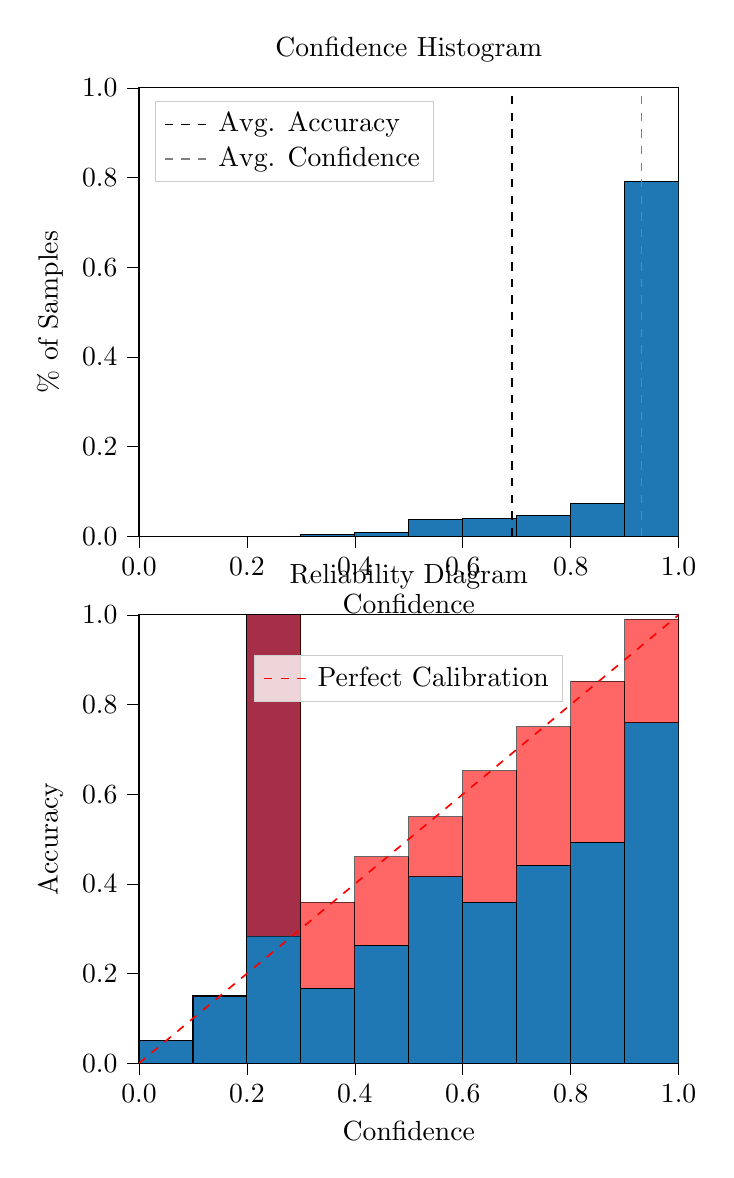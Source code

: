 % This file was created by tikzplotlib v0.9.8.
\begin{tikzpicture}

\definecolor{color0}{rgb}{0.122,0.467,0.706}

\begin{groupplot}[group style={group size=1 by 2}]
\nextgroupplot[
legend cell align={left},
legend style={
  fill opacity=0.8,
  draw opacity=1,
  text opacity=1,
  at={(0.03,0.97)},
  anchor=north west,
  draw=white!80!black
},
tick align=outside,
tick pos=left,
title={Confidence Histogram},
x grid style={white!69.02!black},
xlabel={Confidence},
xmin=0, xmax=1,
xtick style={color=black},
xtick={0,0.2,0.4,0.6,0.8,1},
xticklabels={0.0,0.2,0.4,0.6,0.8,1.0},
y grid style={white!69.02!black},
ylabel={\% of Samples},
ymin=0, ymax=1,
ytick style={color=black},
ytick={0,0.2,0.4,0.6,0.8,1},
yticklabels={0.0,0.2,0.4,0.6,0.8,1.0}
]
\draw[draw=black,fill=color0] (axis cs:-6.939e-18,0) rectangle (axis cs:0.1,0);
\draw[draw=black,fill=color0] (axis cs:0.1,0) rectangle (axis cs:0.2,0);
\draw[draw=black,fill=color0] (axis cs:0.2,0) rectangle (axis cs:0.3,0.0);
\draw[draw=black,fill=color0] (axis cs:0.3,0) rectangle (axis cs:0.4,0.003);
\draw[draw=black,fill=color0] (axis cs:0.4,0) rectangle (axis cs:0.5,0.009);
\draw[draw=black,fill=color0] (axis cs:0.5,0) rectangle (axis cs:0.6,0.038);
\draw[draw=black,fill=color0] (axis cs:0.6,0) rectangle (axis cs:0.7,0.039);
\draw[draw=black,fill=color0] (axis cs:0.7,0) rectangle (axis cs:0.8,0.047);
\draw[draw=black,fill=color0] (axis cs:0.8,0) rectangle (axis cs:0.9,0.072);
\draw[draw=black,fill=color0] (axis cs:0.9,0) rectangle (axis cs:1,0.791);
\addplot [semithick, black, dashed]
table {%
0.691 0
0.691 1
};
\addlegendentry{Avg. Accuracy}
\addplot [semithick, white!50.196!black, dashed]
table {%
0.931 0
0.931 1
};
\addlegendentry{Avg. Confidence}

\nextgroupplot[
legend cell align={left},
legend style={
  fill opacity=0.8,
  draw opacity=1,
  text opacity=1,
  at={(0.5,0.91)},
  anchor=north,
  draw=white!80!black
},
tick align=outside,
tick pos=left,
title={Reliability Diagram},
x grid style={white!69.02!black},
xlabel={Confidence},
xmin=0, xmax=1,
xtick style={color=black},
xtick={0,0.2,0.4,0.6,0.8,1},
xticklabels={0.0,0.2,0.4,0.6,0.8,1.0},
y grid style={white!69.02!black},
ylabel={Accuracy},
ymin=0, ymax=1,
ytick style={color=black},
ytick={0,0.2,0.4,0.6,0.8,1},
yticklabels={0.0,0.2,0.4,0.6,0.8,1.0}
]
\draw[draw=black,fill=color0] (axis cs:-6.939e-18,0) rectangle (axis cs:0.1,0.05);
\draw[draw=black,fill=color0] (axis cs:0.1,0) rectangle (axis cs:0.2,0.15);
\draw[draw=black,fill=color0] (axis cs:0.2,0) rectangle (axis cs:0.3,1);
\draw[draw=black,fill=color0] (axis cs:0.3,0) rectangle (axis cs:0.4,0.167);
\draw[draw=black,fill=color0] (axis cs:0.4,0) rectangle (axis cs:0.5,0.263);
\draw[draw=black,fill=color0] (axis cs:0.5,0) rectangle (axis cs:0.6,0.416);
\draw[draw=black,fill=color0] (axis cs:0.6,0) rectangle (axis cs:0.7,0.359);
\draw[draw=black,fill=color0] (axis cs:0.7,0) rectangle (axis cs:0.8,0.442);
\draw[draw=black,fill=color0] (axis cs:0.8,0) rectangle (axis cs:0.9,0.493);
\draw[draw=black,fill=color0] (axis cs:0.9,0) rectangle (axis cs:1,0.76);
\draw[draw=black,fill=red,opacity=0.6] (axis cs:-6.939e-18,0.05) rectangle (axis cs:0.1,0.05);
\draw[draw=black,fill=red,opacity=0.6] (axis cs:0.1,0.15) rectangle (axis cs:0.2,0.15);
\draw[draw=black,fill=red,opacity=0.6] (axis cs:0.2,1) rectangle (axis cs:0.3,0.283);
\draw[draw=black,fill=red,opacity=0.6] (axis cs:0.3,0.167) rectangle (axis cs:0.4,0.359);
\draw[draw=black,fill=red,opacity=0.6] (axis cs:0.4,0.263) rectangle (axis cs:0.5,0.461);
\draw[draw=black,fill=red,opacity=0.6] (axis cs:0.5,0.416) rectangle (axis cs:0.6,0.55);
\draw[draw=black,fill=red,opacity=0.6] (axis cs:0.6,0.359) rectangle (axis cs:0.7,0.652);
\draw[draw=black,fill=red,opacity=0.6] (axis cs:0.7,0.442) rectangle (axis cs:0.8,0.751);
\draw[draw=black,fill=red,opacity=0.6] (axis cs:0.8,0.493) rectangle (axis cs:0.9,0.852);
\draw[draw=black,fill=red,opacity=0.6] (axis cs:0.9,0.76) rectangle (axis cs:1,0.99);
\addplot [semithick, red, dashed]
table {%
0 0
1 1
};
\addlegendentry{Perfect Calibration}
\end{groupplot}

\end{tikzpicture}

